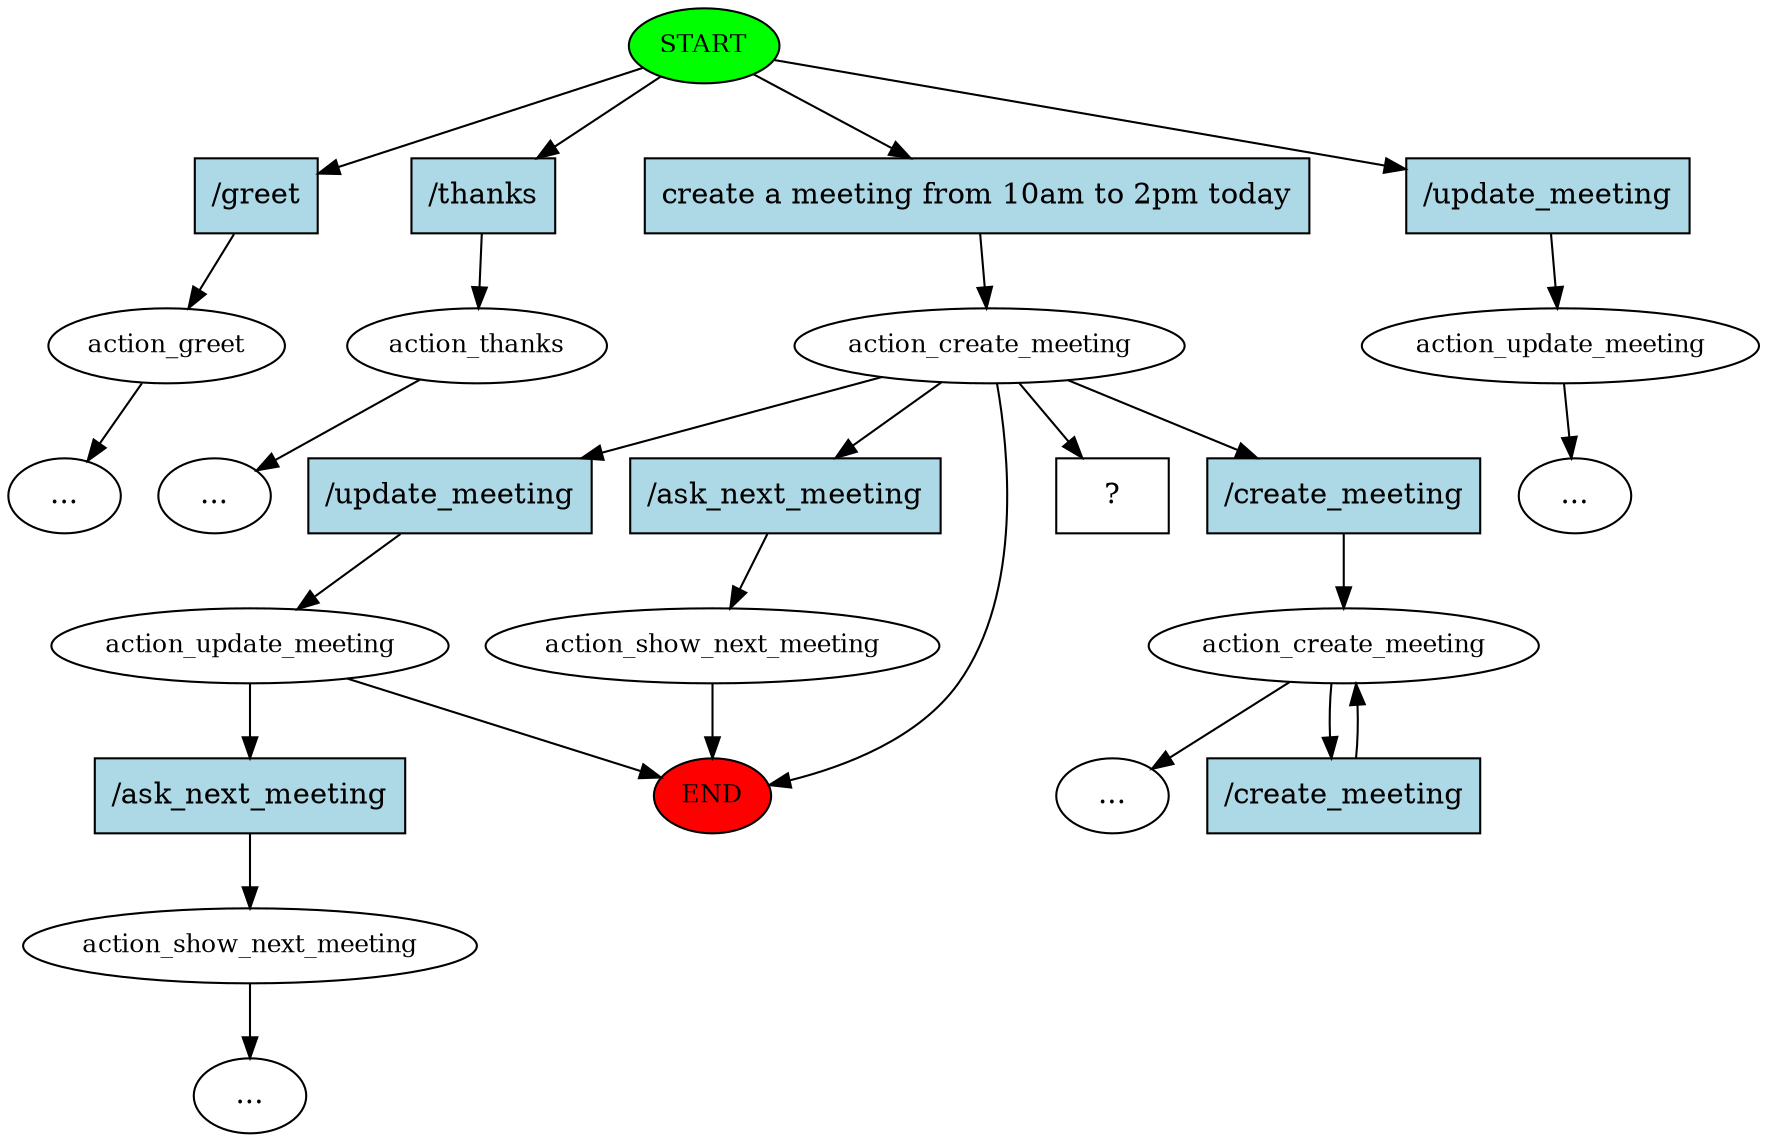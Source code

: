 digraph  {
0 [class="start active", fillcolor=green, fontsize=12, label=START, style=filled];
"-1" [class=end, fillcolor=red, fontsize=12, label=END, style=filled];
1 [class="", fontsize=12, label=action_greet];
2 [class="", fontsize=12, label=action_thanks];
"-4" [class=ellipsis, label="..."];
3 [class=active, fontsize=12, label=action_create_meeting];
6 [class="", fontsize=12, label=action_create_meeting];
"-6" [class=ellipsis, label="..."];
8 [class="", fontsize=12, label=action_update_meeting];
"-8" [class=ellipsis, label="..."];
11 [class="", fontsize=12, label=action_update_meeting];
13 [class="", fontsize=12, label=action_show_next_meeting];
16 [class="", fontsize=12, label=action_show_next_meeting];
"-9" [class=ellipsis, label="..."];
"-10" [class=ellipsis, label="..."];
19 [class="intent dashed active", label="  ?  ", shape=rect];
20 [class=intent, fillcolor=lightblue, label="\/greet", shape=rect, style=filled];
21 [class=intent, fillcolor=lightblue, label="\/thanks", shape=rect, style=filled];
22 [class="intent active", fillcolor=lightblue, label="create\ a\ meeting\ from\ 10am\ to\ 2pm\ today", shape=rect, style=filled];
23 [class=intent, fillcolor=lightblue, label="\/update_meeting", shape=rect, style=filled];
24 [class=intent, fillcolor=lightblue, label="\/create_meeting", shape=rect, style=filled];
25 [class=intent, fillcolor=lightblue, label="\/update_meeting", shape=rect, style=filled];
26 [class=intent, fillcolor=lightblue, label="\/ask_next_meeting", shape=rect, style=filled];
27 [class=intent, fillcolor=lightblue, label="\/create_meeting", shape=rect, style=filled];
28 [class=intent, fillcolor=lightblue, label="\/ask_next_meeting", shape=rect, style=filled];
0 -> 20  [class="", key=0];
0 -> 21  [class="", key=0];
0 -> 22  [class=active, key=0];
0 -> 23  [class="", key=0];
1 -> "-10"  [class="", key=NONE, label=""];
2 -> "-4"  [class="", key=NONE, label=""];
3 -> "-1"  [class="", key=NONE, label=""];
3 -> 19  [class=active, key=NONE, label=""];
3 -> 24  [class="", key=0];
3 -> 25  [class="", key=0];
3 -> 26  [class="", key=0];
6 -> "-6"  [class="", key=NONE, label=""];
6 -> 27  [class="", key=0];
8 -> "-8"  [class="", key=NONE, label=""];
11 -> "-1"  [class="", key=NONE, label=""];
11 -> 28  [class="", key=0];
13 -> "-1"  [class="", key=NONE, label=""];
16 -> "-9"  [class="", key=NONE, label=""];
20 -> 1  [class="", key=0];
21 -> 2  [class="", key=0];
22 -> 3  [class=active, key=0];
23 -> 8  [class="", key=0];
24 -> 6  [class="", key=0];
25 -> 11  [class="", key=0];
26 -> 13  [class="", key=0];
27 -> 6  [class="", key=0];
28 -> 16  [class="", key=0];
}
